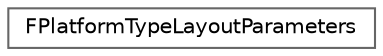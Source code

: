 digraph "Graphical Class Hierarchy"
{
 // INTERACTIVE_SVG=YES
 // LATEX_PDF_SIZE
  bgcolor="transparent";
  edge [fontname=Helvetica,fontsize=10,labelfontname=Helvetica,labelfontsize=10];
  node [fontname=Helvetica,fontsize=10,shape=box,height=0.2,width=0.4];
  rankdir="LR";
  Node0 [id="Node000000",label="FPlatformTypeLayoutParameters",height=0.2,width=0.4,color="grey40", fillcolor="white", style="filled",URL="$d3/dc5/structFPlatformTypeLayoutParameters.html",tooltip=" "];
}
